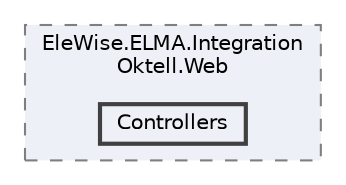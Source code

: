 digraph "Web/Modules/EleWise.ELMA.IntegrationOktell.Web/Controllers"
{
 // LATEX_PDF_SIZE
  bgcolor="transparent";
  edge [fontname=Helvetica,fontsize=10,labelfontname=Helvetica,labelfontsize=10];
  node [fontname=Helvetica,fontsize=10,shape=box,height=0.2,width=0.4];
  compound=true
  subgraph clusterdir_76668b5ff00bb8e1fb10da1c5add702c {
    graph [ bgcolor="#edf0f7", pencolor="grey50", label="EleWise.ELMA.Integration\lOktell.Web", fontname=Helvetica,fontsize=10 style="filled,dashed", URL="dir_76668b5ff00bb8e1fb10da1c5add702c.html",tooltip=""]
  dir_13362c7400b25276b2332034e42504a8 [label="Controllers", fillcolor="#edf0f7", color="grey25", style="filled,bold", URL="dir_13362c7400b25276b2332034e42504a8.html",tooltip=""];
  }
}
